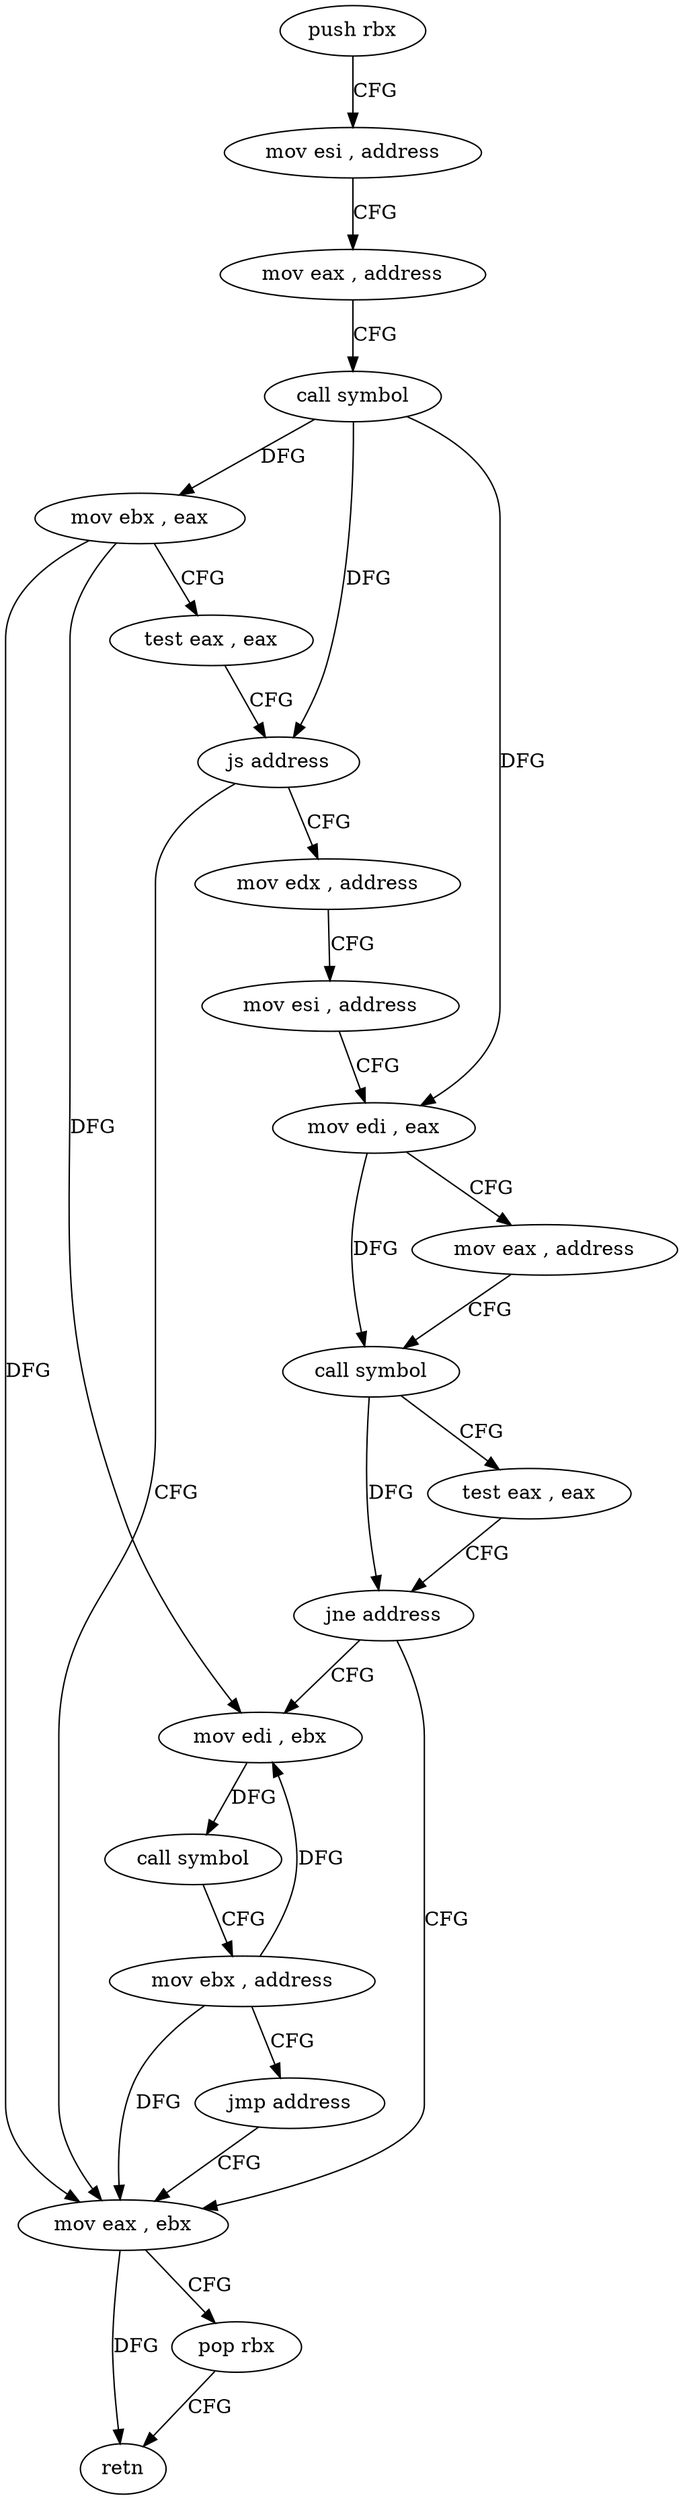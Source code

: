 digraph "func" {
"4204925" [label = "push rbx" ]
"4204926" [label = "mov esi , address" ]
"4204931" [label = "mov eax , address" ]
"4204936" [label = "call symbol" ]
"4204941" [label = "mov ebx , eax" ]
"4204943" [label = "test eax , eax" ]
"4204945" [label = "js address" ]
"4204973" [label = "mov eax , ebx" ]
"4204947" [label = "mov edx , address" ]
"4204975" [label = "pop rbx" ]
"4204976" [label = "retn" ]
"4204952" [label = "mov esi , address" ]
"4204957" [label = "mov edi , eax" ]
"4204959" [label = "mov eax , address" ]
"4204964" [label = "call symbol" ]
"4204969" [label = "test eax , eax" ]
"4204971" [label = "jne address" ]
"4204977" [label = "mov edi , ebx" ]
"4204979" [label = "call symbol" ]
"4204984" [label = "mov ebx , address" ]
"4204989" [label = "jmp address" ]
"4204925" -> "4204926" [ label = "CFG" ]
"4204926" -> "4204931" [ label = "CFG" ]
"4204931" -> "4204936" [ label = "CFG" ]
"4204936" -> "4204941" [ label = "DFG" ]
"4204936" -> "4204945" [ label = "DFG" ]
"4204936" -> "4204957" [ label = "DFG" ]
"4204941" -> "4204943" [ label = "CFG" ]
"4204941" -> "4204973" [ label = "DFG" ]
"4204941" -> "4204977" [ label = "DFG" ]
"4204943" -> "4204945" [ label = "CFG" ]
"4204945" -> "4204973" [ label = "CFG" ]
"4204945" -> "4204947" [ label = "CFG" ]
"4204973" -> "4204975" [ label = "CFG" ]
"4204973" -> "4204976" [ label = "DFG" ]
"4204947" -> "4204952" [ label = "CFG" ]
"4204975" -> "4204976" [ label = "CFG" ]
"4204952" -> "4204957" [ label = "CFG" ]
"4204957" -> "4204959" [ label = "CFG" ]
"4204957" -> "4204964" [ label = "DFG" ]
"4204959" -> "4204964" [ label = "CFG" ]
"4204964" -> "4204969" [ label = "CFG" ]
"4204964" -> "4204971" [ label = "DFG" ]
"4204969" -> "4204971" [ label = "CFG" ]
"4204971" -> "4204977" [ label = "CFG" ]
"4204971" -> "4204973" [ label = "CFG" ]
"4204977" -> "4204979" [ label = "DFG" ]
"4204979" -> "4204984" [ label = "CFG" ]
"4204984" -> "4204989" [ label = "CFG" ]
"4204984" -> "4204973" [ label = "DFG" ]
"4204984" -> "4204977" [ label = "DFG" ]
"4204989" -> "4204973" [ label = "CFG" ]
}
